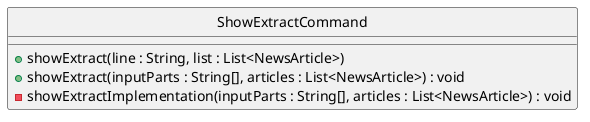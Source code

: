@startuml
hide circle

class ShowExtractCommand {
    + showExtract(line : String, list : List<NewsArticle>)
    + showExtract(inputParts : String[], articles : List<NewsArticle>) : void
    - showExtractImplementation(inputParts : String[], articles : List<NewsArticle>) : void
}

@enduml
